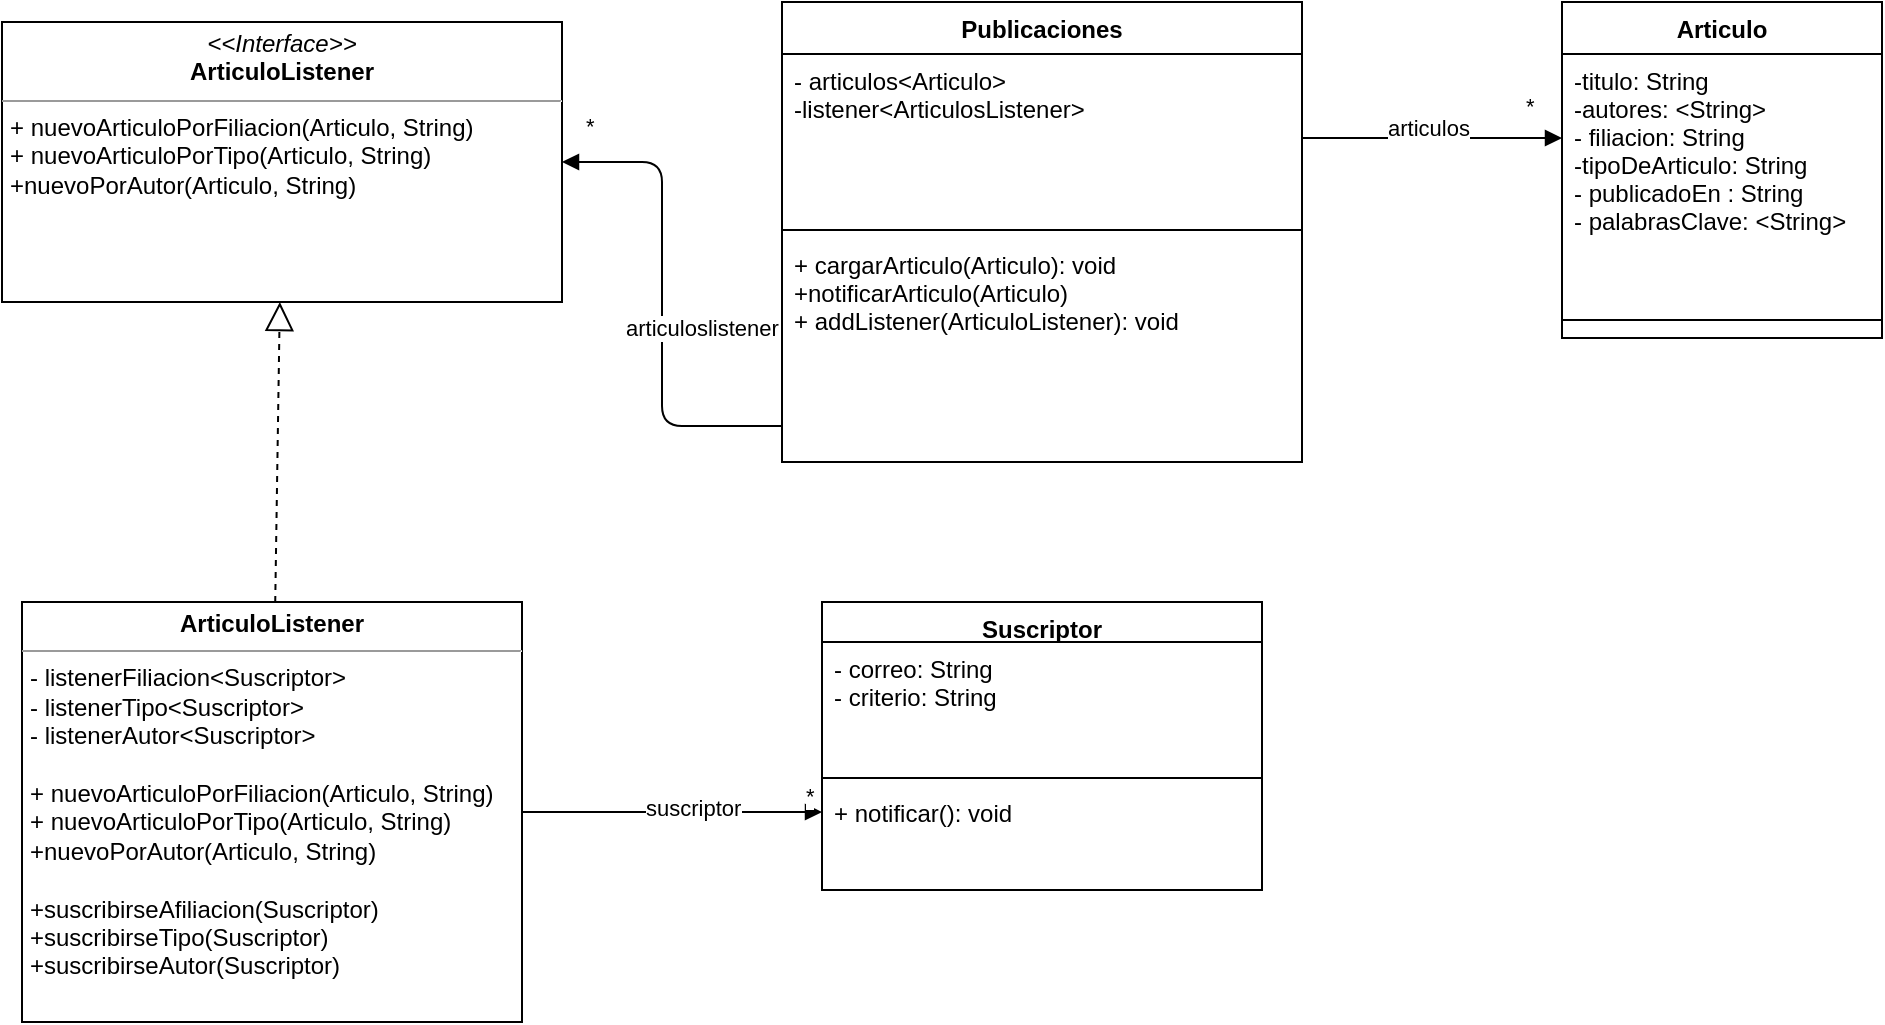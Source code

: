 <mxfile version="14.8.2" type="github">
  <diagram id="XHV6tikW9LgMwOEGKLdo" name="Page-1">
    <mxGraphModel dx="1422" dy="794" grid="1" gridSize="10" guides="1" tooltips="1" connect="1" arrows="1" fold="1" page="1" pageScale="1" pageWidth="827" pageHeight="1169" math="0" shadow="0">
      <root>
        <mxCell id="0" />
        <mxCell id="1" parent="0" />
        <mxCell id="qqSqfY5iY93fK9aPF7Uu-1" value="Publicaciones" style="swimlane;fontStyle=1;align=center;verticalAlign=top;childLayout=stackLayout;horizontal=1;startSize=26;horizontalStack=0;resizeParent=1;resizeParentMax=0;resizeLast=0;collapsible=1;marginBottom=0;" parent="1" vertex="1">
          <mxGeometry x="520" y="90" width="260" height="230" as="geometry" />
        </mxCell>
        <mxCell id="qqSqfY5iY93fK9aPF7Uu-2" value="- articulos&lt;Articulo&gt;&#xa;-listener&lt;ArticulosListener&gt;" style="text;strokeColor=none;fillColor=none;align=left;verticalAlign=top;spacingLeft=4;spacingRight=4;overflow=hidden;rotatable=0;points=[[0,0.5],[1,0.5]];portConstraint=eastwest;" parent="qqSqfY5iY93fK9aPF7Uu-1" vertex="1">
          <mxGeometry y="26" width="260" height="84" as="geometry" />
        </mxCell>
        <mxCell id="qqSqfY5iY93fK9aPF7Uu-3" value="" style="line;strokeWidth=1;fillColor=none;align=left;verticalAlign=middle;spacingTop=-1;spacingLeft=3;spacingRight=3;rotatable=0;labelPosition=right;points=[];portConstraint=eastwest;" parent="qqSqfY5iY93fK9aPF7Uu-1" vertex="1">
          <mxGeometry y="110" width="260" height="8" as="geometry" />
        </mxCell>
        <mxCell id="qqSqfY5iY93fK9aPF7Uu-4" value="+ cargarArticulo(Articulo): void&#xa;+notificarArticulo(Articulo)&#xa;+ addListener(ArticuloListener): void" style="text;strokeColor=none;fillColor=none;align=left;verticalAlign=top;spacingLeft=4;spacingRight=4;overflow=hidden;rotatable=0;points=[[0,0.5],[1,0.5]];portConstraint=eastwest;" parent="qqSqfY5iY93fK9aPF7Uu-1" vertex="1">
          <mxGeometry y="118" width="260" height="112" as="geometry" />
        </mxCell>
        <mxCell id="qqSqfY5iY93fK9aPF7Uu-5" value="Articulo" style="swimlane;fontStyle=1;align=center;verticalAlign=top;childLayout=stackLayout;horizontal=1;startSize=26;horizontalStack=0;resizeParent=1;resizeParentMax=0;resizeLast=0;collapsible=1;marginBottom=0;" parent="1" vertex="1">
          <mxGeometry x="910" y="90" width="160" height="168" as="geometry" />
        </mxCell>
        <mxCell id="qqSqfY5iY93fK9aPF7Uu-6" value="-titulo: String&#xa;-autores: &lt;String&gt;&#xa;- filiacion: String&#xa;-tipoDeArticulo: String&#xa;- publicadoEn : String&#xa;- palabrasClave: &lt;String&gt;&#xa;" style="text;strokeColor=none;fillColor=none;align=left;verticalAlign=top;spacingLeft=4;spacingRight=4;overflow=hidden;rotatable=0;points=[[0,0.5],[1,0.5]];portConstraint=eastwest;" parent="qqSqfY5iY93fK9aPF7Uu-5" vertex="1">
          <mxGeometry y="26" width="160" height="124" as="geometry" />
        </mxCell>
        <mxCell id="qqSqfY5iY93fK9aPF7Uu-7" value="" style="line;strokeWidth=1;fillColor=none;align=left;verticalAlign=middle;spacingTop=-1;spacingLeft=3;spacingRight=3;rotatable=0;labelPosition=right;points=[];portConstraint=eastwest;" parent="qqSqfY5iY93fK9aPF7Uu-5" vertex="1">
          <mxGeometry y="150" width="160" height="18" as="geometry" />
        </mxCell>
        <mxCell id="qqSqfY5iY93fK9aPF7Uu-29" value="articulos" style="endArrow=block;endFill=1;html=1;edgeStyle=orthogonalEdgeStyle;align=left;verticalAlign=top;" parent="1" source="qqSqfY5iY93fK9aPF7Uu-2" target="qqSqfY5iY93fK9aPF7Uu-5" edge="1">
          <mxGeometry x="-0.375" y="18" relative="1" as="geometry">
            <mxPoint x="440" y="160" as="sourcePoint" />
            <mxPoint x="600" y="160" as="targetPoint" />
            <Array as="points">
              <mxPoint x="870" y="158" />
              <mxPoint x="870" y="158" />
            </Array>
            <mxPoint as="offset" />
          </mxGeometry>
        </mxCell>
        <mxCell id="qqSqfY5iY93fK9aPF7Uu-30" value="*" style="edgeLabel;resizable=0;html=1;align=left;verticalAlign=bottom;" parent="qqSqfY5iY93fK9aPF7Uu-29" connectable="0" vertex="1">
          <mxGeometry x="-1" relative="1" as="geometry">
            <mxPoint x="110" y="-8" as="offset" />
          </mxGeometry>
        </mxCell>
        <mxCell id="qqSqfY5iY93fK9aPF7Uu-31" value="&lt;p style=&quot;margin: 0px ; margin-top: 4px ; text-align: center&quot;&gt;&lt;i&gt;&amp;lt;&amp;lt;Interface&amp;gt;&amp;gt;&lt;/i&gt;&lt;br&gt;&lt;b&gt;ArticuloListener&lt;/b&gt;&lt;/p&gt;&lt;hr size=&quot;1&quot;&gt;&lt;p style=&quot;margin: 0px ; margin-left: 4px&quot;&gt;&lt;/p&gt;&lt;p style=&quot;margin: 0px ; margin-left: 4px&quot;&gt;+ nuevoArticuloPorFiliacion(Articulo, String)&lt;/p&gt;&lt;p style=&quot;margin: 0px ; margin-left: 4px&quot;&gt;+ nuevoArticuloPorTipo(Articulo, String)&lt;/p&gt;&lt;p style=&quot;margin: 0px ; margin-left: 4px&quot;&gt;+nuevoPorAutor(Articulo, String)&lt;/p&gt;" style="verticalAlign=top;align=left;overflow=fill;fontSize=12;fontFamily=Helvetica;html=1;" parent="1" vertex="1">
          <mxGeometry x="130" y="100" width="280" height="140" as="geometry" />
        </mxCell>
        <mxCell id="qqSqfY5iY93fK9aPF7Uu-34" value="articuloslistener" style="endArrow=block;endFill=1;html=1;edgeStyle=orthogonalEdgeStyle;align=left;verticalAlign=top;" parent="1" source="qqSqfY5iY93fK9aPF7Uu-1" target="qqSqfY5iY93fK9aPF7Uu-31" edge="1">
          <mxGeometry x="0.008" y="20" relative="1" as="geometry">
            <mxPoint x="330" y="270" as="sourcePoint" />
            <mxPoint x="460" y="270" as="targetPoint" />
            <Array as="points">
              <mxPoint x="460" y="302" />
              <mxPoint x="460" y="170" />
            </Array>
            <mxPoint as="offset" />
          </mxGeometry>
        </mxCell>
        <mxCell id="qqSqfY5iY93fK9aPF7Uu-35" value="*" style="edgeLabel;resizable=0;html=1;align=left;verticalAlign=bottom;" parent="qqSqfY5iY93fK9aPF7Uu-34" connectable="0" vertex="1">
          <mxGeometry x="-1" relative="1" as="geometry">
            <mxPoint x="-100" y="-142" as="offset" />
          </mxGeometry>
        </mxCell>
        <mxCell id="qqSqfY5iY93fK9aPF7Uu-36" value="&lt;p style=&quot;margin: 0px ; margin-top: 4px ; text-align: center&quot;&gt;&lt;b&gt;ArticuloListener&lt;/b&gt;&lt;/p&gt;&lt;hr size=&quot;1&quot;&gt;&lt;p style=&quot;margin: 0px ; margin-left: 4px&quot;&gt;- listenerFiliacion&amp;lt;Suscriptor&amp;gt;&lt;/p&gt;&lt;p style=&quot;margin: 0px ; margin-left: 4px&quot;&gt;- listenerTipo&amp;lt;Suscriptor&amp;gt;&lt;/p&gt;&lt;p style=&quot;margin: 0px ; margin-left: 4px&quot;&gt;- listenerAutor&amp;lt;Suscriptor&amp;gt;&lt;/p&gt;&lt;p style=&quot;margin: 0px ; margin-left: 4px&quot;&gt;&lt;br&gt;&lt;/p&gt;&lt;p style=&quot;margin: 0px 0px 0px 4px&quot;&gt;+ nuevoArticuloPorFiliacion(Articulo, String)&lt;/p&gt;&lt;p style=&quot;margin: 0px 0px 0px 4px&quot;&gt;+ nuevoArticuloPorTipo(Articulo, String)&lt;/p&gt;&lt;p style=&quot;margin: 0px 0px 0px 4px&quot;&gt;+nuevoPorAutor(Articulo, String)&lt;/p&gt;&lt;p style=&quot;margin: 0px 0px 0px 4px&quot;&gt;&lt;br&gt;&lt;/p&gt;&lt;p style=&quot;margin: 0px 0px 0px 4px&quot;&gt;+suscribirseAfiliacion(Suscriptor)&lt;/p&gt;&lt;p style=&quot;margin: 0px 0px 0px 4px&quot;&gt;+suscribirseTipo(Suscriptor)&lt;/p&gt;&lt;p style=&quot;margin: 0px 0px 0px 4px&quot;&gt;+suscribirseAutor(Suscriptor)&lt;/p&gt;" style="verticalAlign=top;align=left;overflow=fill;fontSize=12;fontFamily=Helvetica;html=1;" parent="1" vertex="1">
          <mxGeometry x="140" y="390" width="250" height="210" as="geometry" />
        </mxCell>
        <mxCell id="qqSqfY5iY93fK9aPF7Uu-37" value="" style="endArrow=block;dashed=1;endFill=0;endSize=12;html=1;" parent="1" source="qqSqfY5iY93fK9aPF7Uu-36" target="qqSqfY5iY93fK9aPF7Uu-31" edge="1">
          <mxGeometry width="160" relative="1" as="geometry">
            <mxPoint x="200" y="350" as="sourcePoint" />
            <mxPoint x="360" y="350" as="targetPoint" />
          </mxGeometry>
        </mxCell>
        <mxCell id="qqSqfY5iY93fK9aPF7Uu-51" value="Suscriptor" style="swimlane;fontStyle=1;align=center;verticalAlign=top;childLayout=stackLayout;horizontal=1;startSize=20;horizontalStack=0;resizeParent=1;resizeParentMax=0;resizeLast=0;collapsible=1;marginBottom=0;" parent="1" vertex="1">
          <mxGeometry x="540" y="390" width="220" height="144" as="geometry" />
        </mxCell>
        <mxCell id="qqSqfY5iY93fK9aPF7Uu-52" value="- correo: String&#xa;- criterio: String" style="text;strokeColor=none;fillColor=none;align=left;verticalAlign=top;spacingLeft=4;spacingRight=4;overflow=hidden;rotatable=0;points=[[0,0.5],[1,0.5]];portConstraint=eastwest;" parent="qqSqfY5iY93fK9aPF7Uu-51" vertex="1">
          <mxGeometry y="20" width="220" height="64" as="geometry" />
        </mxCell>
        <mxCell id="qqSqfY5iY93fK9aPF7Uu-53" value="" style="line;strokeWidth=1;fillColor=none;align=left;verticalAlign=middle;spacingTop=-1;spacingLeft=3;spacingRight=3;rotatable=0;labelPosition=right;points=[];portConstraint=eastwest;" parent="qqSqfY5iY93fK9aPF7Uu-51" vertex="1">
          <mxGeometry y="84" width="220" height="8" as="geometry" />
        </mxCell>
        <mxCell id="qqSqfY5iY93fK9aPF7Uu-54" value="+ notificar(): void&#xa;" style="text;strokeColor=none;fillColor=none;align=left;verticalAlign=top;spacingLeft=4;spacingRight=4;overflow=hidden;rotatable=0;points=[[0,0.5],[1,0.5]];portConstraint=eastwest;fontStyle=0" parent="qqSqfY5iY93fK9aPF7Uu-51" vertex="1">
          <mxGeometry y="92" width="220" height="52" as="geometry" />
        </mxCell>
        <mxCell id="qqSqfY5iY93fK9aPF7Uu-72" value="suscriptor" style="endArrow=block;endFill=1;html=1;edgeStyle=orthogonalEdgeStyle;align=left;verticalAlign=top;" parent="1" source="qqSqfY5iY93fK9aPF7Uu-36" target="qqSqfY5iY93fK9aPF7Uu-51" edge="1">
          <mxGeometry x="-0.2" y="15" relative="1" as="geometry">
            <mxPoint x="410" y="590" as="sourcePoint" />
            <mxPoint x="540" y="590" as="targetPoint" />
            <Array as="points">
              <mxPoint x="490" y="495" />
              <mxPoint x="490" y="495" />
            </Array>
            <mxPoint as="offset" />
          </mxGeometry>
        </mxCell>
        <mxCell id="qqSqfY5iY93fK9aPF7Uu-73" value="*" style="edgeLabel;resizable=0;html=1;align=left;verticalAlign=bottom;" parent="qqSqfY5iY93fK9aPF7Uu-72" connectable="0" vertex="1">
          <mxGeometry x="-1" relative="1" as="geometry">
            <mxPoint x="140" as="offset" />
          </mxGeometry>
        </mxCell>
      </root>
    </mxGraphModel>
  </diagram>
</mxfile>
